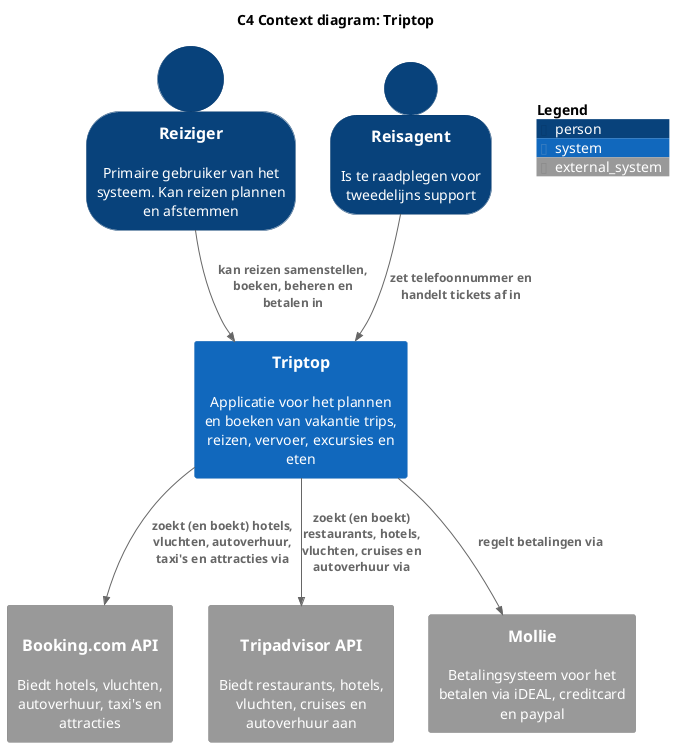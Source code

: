 @startuml
title C4 Context diagram: Triptop
!include <C4/C4_Context.puml>

top to bottom direction

SHOW_PERSON_OUTLINE()

Person(reiziger, "Reiziger", "Primaire gebruiker van het systeem. Kan reizen plannen en afstemmen")
Person(reisagent, "Reisagent", "Is te raadplegen voor tweedelijns support")

System(triptop, "Triptop", "Applicatie voor het plannen en boeken van vakantie trips, reizen, vervoer, excursies en eten")

'System_Ext(overnachting, "Overnachting API", "Biedt overnachtingen aan van bijv. Booking.com, Airbnb, eigen beheer")
'System_Ext(vervoer, "Vervoer tussen overnachtingen API", "Biedt vervoer tussen overnachtingen aan van bijv. treinen via NS of Deutsche Bahn, vliegtuig via KLM")
'System_Ext(reis, "Heen en terugreis API", "Biedt heen en terugreis aan van bijv. eigen vervoer, KLM shuttle, trein")
'System_Ext(autohuur, "Autohuur API", "Biedt autoverhuur aan van bijv. huurauto via Sixt, Hertz")
'System_Ext(activiteiten, "Excursies / activiteiten API", "Biedt excursies en activiteiten aan van bijv. via GetYourGuide, Tripadvisor")
'System_Ext(eten, "Eten en drinken API", "Biedt restaurants en winkels voor eten en drinken aan van bijv. via Takeaway, Eet.nu")
System_Ext(booking, "Booking.com API", "Biedt hotels, vluchten, autoverhuur, taxi's en attracties", "REST")
System_Ext(tripadvisor, "Tripadvisor API", "Biedt restaurants, hotels, vluchten, cruises en autoverhuur aan", "REST")
System_Ext(mollie, "Mollie", "Betalingsysteem voor het betalen via iDEAL, creditcard en paypal")

Rel(reiziger, triptop, "kan reizen samenstellen, boeken, beheren en betalen in")
Rel(reisagent, triptop, "zet telefoonnummer en handelt tickets af in")

'Rel(triptop, overnachting, "Zoekt (en boekt) overnachtingen via")
'Rel(triptop, vervoer, "Zoekt (en boekt) vervoer tussen overnachtingen via")
'Rel(triptop, reis, "Zoekt (en boekt) heen en terugreis via")
'Rel(triptop, autohuur, "Zoekt (en boekt) autohuur via")
'Rel(triptop, activiteiten, "Zoekt (en boekt) excursies / activiteiten via")
'Rel(triptop, eten, "Zoekt (en boekt) beschikbare plekken voor eten en drinken via")
Rel(triptop, booking, "zoekt (en boekt) hotels, vluchten, autoverhuur, taxi's en attracties via")
Rel(triptop, tripadvisor, "zoekt (en boekt) restaurants, hotels, vluchten, cruises en autoverhuur via")
Rel(triptop, mollie, "regelt betalingen via")

SHOW_FLOATING_LEGEND()

@enduml

